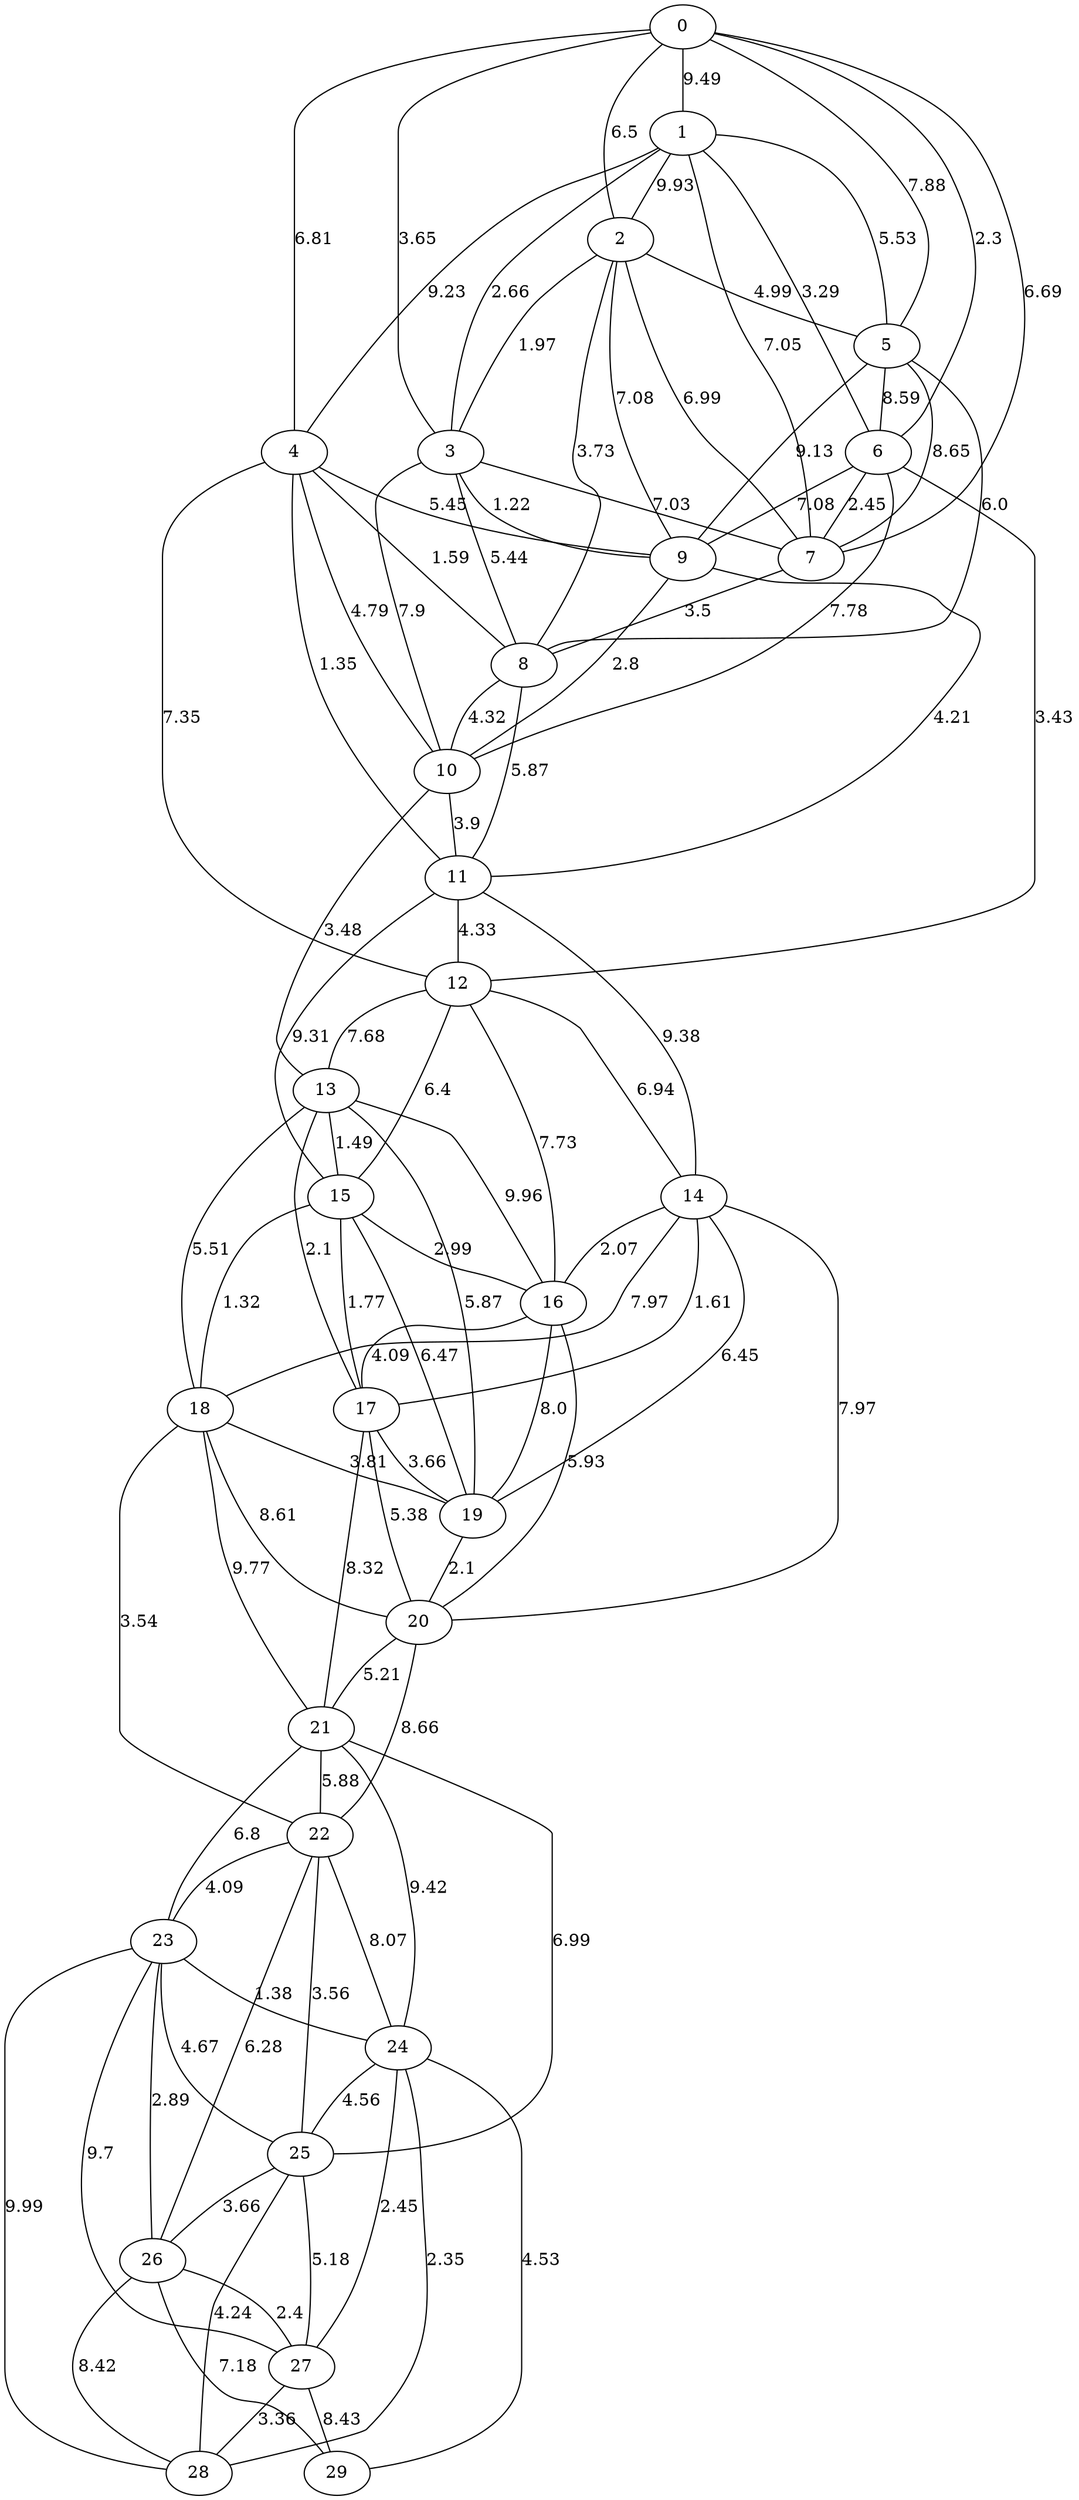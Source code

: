 graph G {
"0";
"1";
"2";
"3";
"4";
"5";
"6";
"7";
"8";
"9";
"10";
"11";
"12";
"13";
"14";
"15";
"16";
"17";
"18";
"19";
"20";
"21";
"22";
"23";
"24";
"25";
"26";
"27";
"28";
"29";
"6" -- "9" [label="7.08"];
"14" -- "17" [label="1.61"];
"26" -- "28" [label="8.42"];
"0" -- "7" [label="6.69"];
"17" -- "20" [label="5.38"];
"13" -- "17" [label="2.1"];
"1" -- "6" [label="3.29"];
"18" -- "19" [label="3.81"];
"23" -- "26" [label="2.89"];
"3" -- "7" [label="7.03"];
"2" -- "5" [label="4.99"];
"5" -- "8" [label="6.0"];
"6" -- "7" [label="2.45"];
"24" -- "27" [label="2.45"];
"6" -- "10" [label="7.78"];
"14" -- "18" [label="7.97"];
"25" -- "26" [label="3.66"];
"0" -- "4" [label="6.81"];
"27" -- "28" [label="3.36"];
"18" -- "20" [label="8.61"];
"23" -- "25" [label="4.67"];
"4" -- "10" [label="4.79"];
"10" -- "13" [label="3.48"];
"16" -- "19" [label="8.0"];
"0" -- "1" [label="9.49"];
"22" -- "25" [label="3.56"];
"23" -- "28" [label="9.99"];
"11" -- "15" [label="9.31"];
"15" -- "16" [label="2.99"];
"7" -- "8" [label="3.5"];
"21" -- "24" [label="9.42"];
"22" -- "23" [label="4.09"];
"22" -- "26" [label="6.28"];
"4" -- "12" [label="7.35"];
"12" -- "13" [label="7.68"];
"20" -- "21" [label="5.21"];
"26" -- "29" [label="7.18"];
"13" -- "16" [label="9.96"];
"1" -- "5" [label="5.53"];
"24" -- "28" [label="2.35"];
"14" -- "19" [label="6.45"];
"0" -- "5" [label="7.88"];
"13" -- "19" [label="5.87"];
"18" -- "21" [label="9.77"];
"23" -- "24" [label="1.38"];
"4" -- "11" [label="1.35"];
"2" -- "7" [label="6.99"];
"5" -- "7" [label="8.65"];
"24" -- "25" [label="4.56"];
"16" -- "20" [label="5.93"];
"0" -- "2" [label="6.5"];
"1" -- "3" [label="2.66"];
"18" -- "22" [label="3.54"];
"4" -- "8" [label="1.59"];
"2" -- "8" [label="3.73"];
"11" -- "14" [label="9.38"];
"15" -- "19" [label="6.47"];
"16" -- "17" [label="4.09"];
"3" -- "10" [label="7.9"];
"8" -- "10" [label="4.32"];
"9" -- "11" [label="4.21"];
"12" -- "14" [label="6.94"];
"20" -- "22" [label="8.66"];
"13" -- "15" [label="1.49"];
"21" -- "23" [label="6.8"];
"1" -- "4" [label="9.23"];
"3" -- "9" [label="1.22"];
"2" -- "3" [label="1.97"];
"24" -- "29" [label="4.53"];
"14" -- "16" [label="2.07"];
"0" -- "6" [label="2.3"];
"17" -- "21" [label="8.32"];
"13" -- "18" [label="5.51"];
"1" -- "7" [label="7.05"];
"23" -- "27" [label="9.7"];
"5" -- "9" [label="9.13"];
"10" -- "11" [label="3.9"];
"5" -- "6" [label="8.59"];
"25" -- "27" [label="5.18"];
"12" -- "16" [label="7.73"];
"0" -- "3" [label="3.65"];
"27" -- "29" [label="8.43"];
"1" -- "2" [label="9.93"];
"4" -- "9" [label="5.45"];
"2" -- "9" [label="7.08"];
"15" -- "18" [label="1.32"];
"17" -- "19" [label="3.66"];
"22" -- "24" [label="8.07"];
"8" -- "11" [label="5.87"];
"9" -- "10" [label="2.8"];
"6" -- "12" [label="3.43"];
"14" -- "20" [label="7.97"];
"11" -- "12" [label="4.33"];
"19" -- "20" [label="2.1"];
"25" -- "28" [label="4.24"];
"15" -- "17" [label="1.77"];
"21" -- "25" [label="6.99"];
"12" -- "15" [label="6.4"];
"26" -- "27" [label="2.4"];
"21" -- "22" [label="5.88"];
"3" -- "8" [label="5.44"];
}
